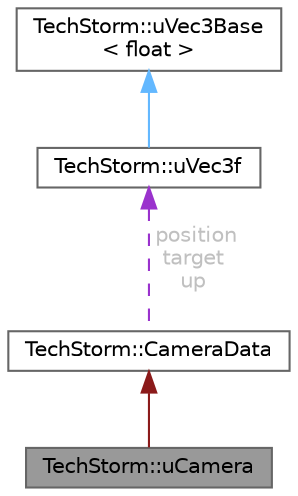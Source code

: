 digraph "TechStorm::uCamera"
{
 // LATEX_PDF_SIZE
  bgcolor="transparent";
  edge [fontname=Helvetica,fontsize=10,labelfontname=Helvetica,labelfontsize=10];
  node [fontname=Helvetica,fontsize=10,shape=box,height=0.2,width=0.4];
  Node1 [id="Node000001",label="TechStorm::uCamera",height=0.2,width=0.4,color="gray40", fillcolor="grey60", style="filled", fontcolor="black",tooltip=" "];
  Node2 -> Node1 [id="edge1_Node000001_Node000002",dir="back",color="firebrick4",style="solid",tooltip=" "];
  Node2 [id="Node000002",label="TechStorm::CameraData",height=0.2,width=0.4,color="gray40", fillcolor="white", style="filled",URL="$class_tech_storm_1_1_camera_data.html",tooltip=" "];
  Node3 -> Node2 [id="edge2_Node000002_Node000003",dir="back",color="darkorchid3",style="dashed",tooltip=" ",label=" position\ntarget\nup",fontcolor="grey" ];
  Node3 [id="Node000003",label="TechStorm::uVec3f",height=0.2,width=0.4,color="gray40", fillcolor="white", style="filled",URL="$class_tech_storm_1_1u_vec3f.html",tooltip=" "];
  Node4 -> Node3 [id="edge3_Node000003_Node000004",dir="back",color="steelblue1",style="solid",tooltip=" "];
  Node4 [id="Node000004",label="TechStorm::uVec3Base\l\< float \>",height=0.2,width=0.4,color="gray40", fillcolor="white", style="filled",URL="$class_tech_storm_1_1u_vec3_base.html",tooltip=" "];
}
